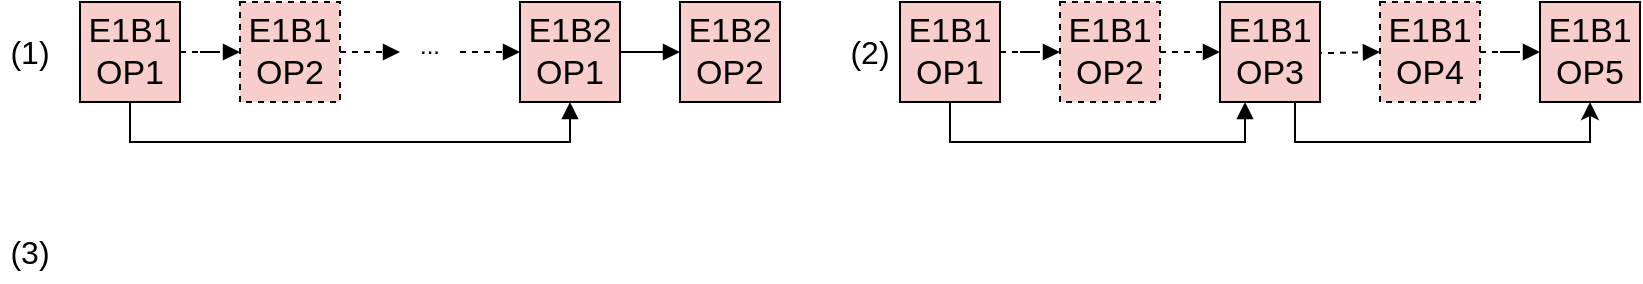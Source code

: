 <mxfile version="24.5.2" type="github">
  <diagram name="第 1 页" id="wWWji1S4WTed1VP1iQNv">
    <mxGraphModel dx="1373" dy="778" grid="1" gridSize="10" guides="1" tooltips="1" connect="1" arrows="1" fold="1" page="1" pageScale="1" pageWidth="827" pageHeight="1169" math="0" shadow="0">
      <root>
        <mxCell id="0" />
        <mxCell id="1" parent="0" />
        <mxCell id="07GPoM1qew-r4MaV3AXR-7" style="edgeStyle=orthogonalEdgeStyle;rounded=0;orthogonalLoop=1;jettySize=auto;html=1;entryX=0;entryY=0.5;entryDx=0;entryDy=0;endArrow=block;endFill=1;dashed=1;" edge="1" parent="1" source="07GPoM1qew-r4MaV3AXR-2" target="07GPoM1qew-r4MaV3AXR-3">
          <mxGeometry relative="1" as="geometry" />
        </mxCell>
        <mxCell id="07GPoM1qew-r4MaV3AXR-12" style="edgeStyle=orthogonalEdgeStyle;rounded=0;orthogonalLoop=1;jettySize=auto;html=1;entryX=0.5;entryY=1;entryDx=0;entryDy=0;exitX=0.5;exitY=1;exitDx=0;exitDy=0;endArrow=block;endFill=1;" edge="1" parent="1" source="07GPoM1qew-r4MaV3AXR-2" target="07GPoM1qew-r4MaV3AXR-5">
          <mxGeometry relative="1" as="geometry" />
        </mxCell>
        <mxCell id="07GPoM1qew-r4MaV3AXR-2" value="&lt;font style=&quot;font-size: 17px;&quot;&gt;E1B1&lt;/font&gt;&lt;div&gt;&lt;span style=&quot;font-size: 17px;&quot;&gt;OP1&lt;/span&gt;&lt;/div&gt;" style="whiteSpace=wrap;html=1;aspect=fixed;fillColor=#F8CECC;" vertex="1" parent="1">
          <mxGeometry x="40" y="250" width="50" height="50" as="geometry" />
        </mxCell>
        <mxCell id="07GPoM1qew-r4MaV3AXR-8" style="edgeStyle=orthogonalEdgeStyle;rounded=0;orthogonalLoop=1;jettySize=auto;html=1;entryX=0;entryY=0.5;entryDx=0;entryDy=0;endArrow=block;endFill=1;dashed=1;" edge="1" parent="1" source="07GPoM1qew-r4MaV3AXR-3">
          <mxGeometry relative="1" as="geometry">
            <mxPoint x="200" y="275" as="targetPoint" />
          </mxGeometry>
        </mxCell>
        <mxCell id="07GPoM1qew-r4MaV3AXR-3" value="&lt;font style=&quot;font-size: 17px;&quot;&gt;E1B1&lt;/font&gt;&lt;div&gt;&lt;font style=&quot;font-size: 17px;&quot;&gt;OP2&lt;/font&gt;&lt;/div&gt;" style="whiteSpace=wrap;html=1;aspect=fixed;fillColor=#F8CECC;dashed=1;" vertex="1" parent="1">
          <mxGeometry x="120" y="250" width="50" height="50" as="geometry" />
        </mxCell>
        <mxCell id="07GPoM1qew-r4MaV3AXR-9" style="edgeStyle=orthogonalEdgeStyle;rounded=0;orthogonalLoop=1;jettySize=auto;html=1;entryX=0;entryY=0.5;entryDx=0;entryDy=0;endArrow=block;endFill=1;dashed=1;" edge="1" parent="1" target="07GPoM1qew-r4MaV3AXR-5">
          <mxGeometry relative="1" as="geometry">
            <mxPoint x="230" y="275" as="sourcePoint" />
          </mxGeometry>
        </mxCell>
        <mxCell id="07GPoM1qew-r4MaV3AXR-10" style="edgeStyle=orthogonalEdgeStyle;rounded=0;orthogonalLoop=1;jettySize=auto;html=1;entryX=0;entryY=0.5;entryDx=0;entryDy=0;endArrow=block;endFill=1;" edge="1" parent="1" source="07GPoM1qew-r4MaV3AXR-5" target="07GPoM1qew-r4MaV3AXR-6">
          <mxGeometry relative="1" as="geometry" />
        </mxCell>
        <mxCell id="07GPoM1qew-r4MaV3AXR-5" value="&lt;font style=&quot;font-size: 17px;&quot;&gt;E1B2&lt;/font&gt;&lt;div&gt;&lt;font style=&quot;font-size: 17px;&quot;&gt;OP1&lt;/font&gt;&lt;/div&gt;" style="whiteSpace=wrap;html=1;aspect=fixed;fillColor=#F8CECC;" vertex="1" parent="1">
          <mxGeometry x="260" y="250" width="50" height="50" as="geometry" />
        </mxCell>
        <mxCell id="07GPoM1qew-r4MaV3AXR-6" value="&lt;font style=&quot;font-size: 17px;&quot;&gt;E1B2&lt;/font&gt;&lt;div&gt;&lt;font style=&quot;font-size: 17px;&quot;&gt;OP2&lt;/font&gt;&lt;/div&gt;" style="whiteSpace=wrap;html=1;aspect=fixed;fillColor=#F8CECC;" vertex="1" parent="1">
          <mxGeometry x="340" y="250" width="50" height="50" as="geometry" />
        </mxCell>
        <mxCell id="07GPoM1qew-r4MaV3AXR-11" value="..." style="text;html=1;align=center;verticalAlign=middle;whiteSpace=wrap;rounded=0;" vertex="1" parent="1">
          <mxGeometry x="200" y="267" width="30" height="10" as="geometry" />
        </mxCell>
        <mxCell id="07GPoM1qew-r4MaV3AXR-14" value="&lt;font style=&quot;font-size: 16px;&quot;&gt;(1)&lt;/font&gt;" style="text;html=1;align=center;verticalAlign=middle;whiteSpace=wrap;rounded=0;" vertex="1" parent="1">
          <mxGeometry y="260" width="30" height="30" as="geometry" />
        </mxCell>
        <mxCell id="07GPoM1qew-r4MaV3AXR-15" value="&lt;font style=&quot;font-size: 16px;&quot;&gt;(2)&lt;/font&gt;" style="text;html=1;align=center;verticalAlign=middle;whiteSpace=wrap;rounded=0;" vertex="1" parent="1">
          <mxGeometry x="420" y="260" width="30" height="30" as="geometry" />
        </mxCell>
        <mxCell id="07GPoM1qew-r4MaV3AXR-17" style="edgeStyle=orthogonalEdgeStyle;rounded=0;orthogonalLoop=1;jettySize=auto;html=1;entryX=0.25;entryY=1;entryDx=0;entryDy=0;exitX=0.5;exitY=1;exitDx=0;exitDy=0;endArrow=block;endFill=1;" edge="1" parent="1" source="07GPoM1qew-r4MaV3AXR-18" target="07GPoM1qew-r4MaV3AXR-26">
          <mxGeometry relative="1" as="geometry" />
        </mxCell>
        <mxCell id="07GPoM1qew-r4MaV3AXR-27" style="edgeStyle=orthogonalEdgeStyle;rounded=0;orthogonalLoop=1;jettySize=auto;html=1;entryX=0;entryY=0.5;entryDx=0;entryDy=0;dashed=1;endArrow=block;endFill=1;" edge="1" parent="1" source="07GPoM1qew-r4MaV3AXR-18" target="07GPoM1qew-r4MaV3AXR-20">
          <mxGeometry relative="1" as="geometry" />
        </mxCell>
        <mxCell id="07GPoM1qew-r4MaV3AXR-18" value="&lt;font style=&quot;font-size: 17px;&quot;&gt;E1B1&lt;/font&gt;&lt;div&gt;&lt;span style=&quot;font-size: 17px;&quot;&gt;OP1&lt;/span&gt;&lt;/div&gt;" style="whiteSpace=wrap;html=1;aspect=fixed;fillColor=#F8CECC;" vertex="1" parent="1">
          <mxGeometry x="450" y="250" width="50" height="50" as="geometry" />
        </mxCell>
        <mxCell id="07GPoM1qew-r4MaV3AXR-19" style="edgeStyle=orthogonalEdgeStyle;rounded=0;orthogonalLoop=1;jettySize=auto;html=1;entryX=0;entryY=0.5;entryDx=0;entryDy=0;endArrow=block;endFill=1;dashed=1;" edge="1" parent="1" source="07GPoM1qew-r4MaV3AXR-20">
          <mxGeometry relative="1" as="geometry">
            <mxPoint x="610" y="275" as="targetPoint" />
          </mxGeometry>
        </mxCell>
        <mxCell id="07GPoM1qew-r4MaV3AXR-20" value="&lt;font style=&quot;font-size: 17px;&quot;&gt;E1B1&lt;/font&gt;&lt;div&gt;&lt;font style=&quot;font-size: 17px;&quot;&gt;OP2&lt;/font&gt;&lt;/div&gt;" style="whiteSpace=wrap;html=1;aspect=fixed;fillColor=#F8CECC;dashed=1;" vertex="1" parent="1">
          <mxGeometry x="530" y="250" width="50" height="50" as="geometry" />
        </mxCell>
        <mxCell id="07GPoM1qew-r4MaV3AXR-21" style="edgeStyle=orthogonalEdgeStyle;rounded=0;orthogonalLoop=1;jettySize=auto;html=1;entryX=0;entryY=0.5;entryDx=0;entryDy=0;endArrow=block;endFill=1;dashed=1;" edge="1" parent="1" target="07GPoM1qew-r4MaV3AXR-23">
          <mxGeometry relative="1" as="geometry">
            <mxPoint x="640" y="275" as="sourcePoint" />
          </mxGeometry>
        </mxCell>
        <mxCell id="07GPoM1qew-r4MaV3AXR-22" style="edgeStyle=orthogonalEdgeStyle;rounded=0;orthogonalLoop=1;jettySize=auto;html=1;entryX=0;entryY=0.5;entryDx=0;entryDy=0;endArrow=block;endFill=1;dashed=1;" edge="1" parent="1" source="07GPoM1qew-r4MaV3AXR-23" target="07GPoM1qew-r4MaV3AXR-24">
          <mxGeometry relative="1" as="geometry" />
        </mxCell>
        <mxCell id="07GPoM1qew-r4MaV3AXR-23" value="&lt;font style=&quot;font-size: 17px;&quot;&gt;E1B1&lt;/font&gt;&lt;div&gt;&lt;font style=&quot;font-size: 17px;&quot;&gt;OP4&lt;/font&gt;&lt;/div&gt;" style="whiteSpace=wrap;html=1;aspect=fixed;fillColor=#F8CECC;dashed=1;" vertex="1" parent="1">
          <mxGeometry x="690" y="250" width="50" height="50" as="geometry" />
        </mxCell>
        <mxCell id="07GPoM1qew-r4MaV3AXR-24" value="&lt;font style=&quot;font-size: 17px;&quot;&gt;E1B1&lt;/font&gt;&lt;div&gt;&lt;font style=&quot;font-size: 17px;&quot;&gt;OP5&lt;/font&gt;&lt;/div&gt;" style="whiteSpace=wrap;html=1;aspect=fixed;fillColor=#F8CECC;" vertex="1" parent="1">
          <mxGeometry x="770" y="250" width="50" height="50" as="geometry" />
        </mxCell>
        <mxCell id="07GPoM1qew-r4MaV3AXR-29" style="edgeStyle=orthogonalEdgeStyle;rounded=0;orthogonalLoop=1;jettySize=auto;html=1;exitX=0.75;exitY=1;exitDx=0;exitDy=0;entryX=0.5;entryY=1;entryDx=0;entryDy=0;" edge="1" parent="1" source="07GPoM1qew-r4MaV3AXR-26" target="07GPoM1qew-r4MaV3AXR-24">
          <mxGeometry relative="1" as="geometry" />
        </mxCell>
        <mxCell id="07GPoM1qew-r4MaV3AXR-26" value="&lt;font style=&quot;font-size: 17px;&quot;&gt;E1B1&lt;/font&gt;&lt;div&gt;&lt;font style=&quot;font-size: 17px;&quot;&gt;OP3&lt;/font&gt;&lt;/div&gt;" style="whiteSpace=wrap;html=1;aspect=fixed;fillColor=#F8CECC;" vertex="1" parent="1">
          <mxGeometry x="610" y="250" width="50" height="50" as="geometry" />
        </mxCell>
        <mxCell id="07GPoM1qew-r4MaV3AXR-30" value="&lt;font style=&quot;font-size: 16px;&quot;&gt;(3)&lt;/font&gt;" style="text;html=1;align=center;verticalAlign=middle;whiteSpace=wrap;rounded=0;" vertex="1" parent="1">
          <mxGeometry y="360" width="30" height="30" as="geometry" />
        </mxCell>
      </root>
    </mxGraphModel>
  </diagram>
</mxfile>
